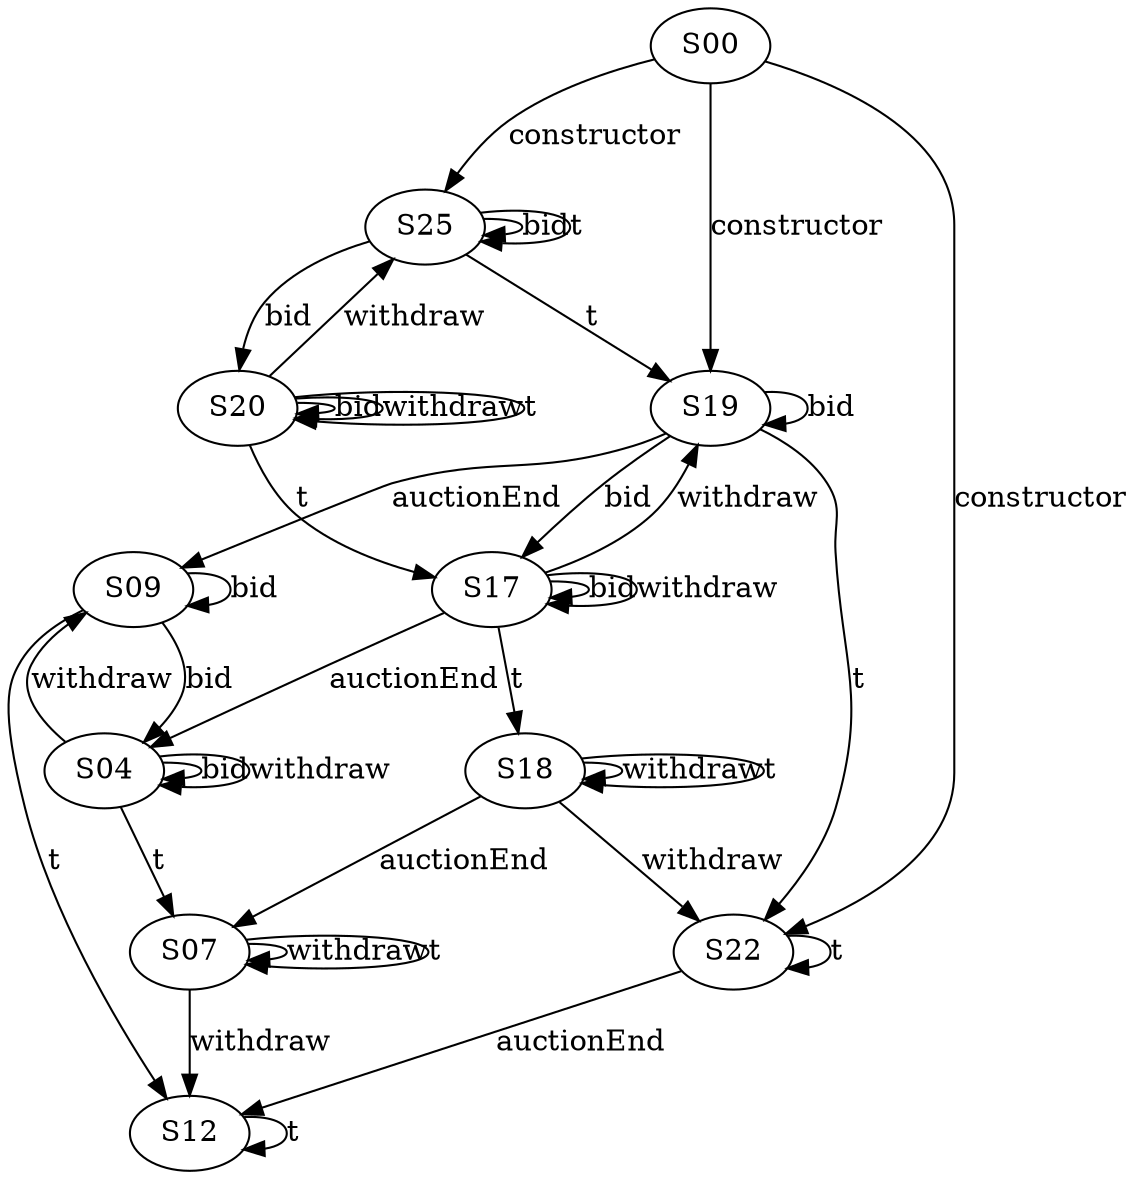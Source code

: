 digraph {

S00->S19 [label="constructor", style="", color="black"]
S00->S22 [label="constructor", style="", color="black"]
S00->S25 [label="constructor", style="", color="black"]
S04->S04 [label="bid", style="", color="black"]
S09->S04 [label="bid", style="", color="black"]
S09->S09 [label="bid", style="", color="black"]
S04->S04 [label="withdraw", style="", color="black"]
S04->S09 [label="withdraw", style="", color="black"]
S07->S07 [label="withdraw", style="", color="black"]
S07->S12 [label="withdraw", style="", color="black"]
S04->S07 [label="t", style="", color="black"]
S07->S07 [label="t", style="", color="black"]
S09->S12 [label="t", style="", color="black"]
S12->S12 [label="t", style="", color="black"]
S17->S17 [label="bid", style="", color="black"]
S19->S17 [label="bid", style="", color="black"]
S19->S19 [label="bid", style="", color="black"]
S20->S20 [label="bid", style="", color="black"]
S17->S17 [label="withdraw", style="", color="black"]
S17->S19 [label="withdraw", style="", color="black"]
S18->S18 [label="withdraw", style="", color="black"]
S18->S22 [label="withdraw", style="", color="black"]
S20->S20 [label="withdraw", style="", color="black"]
S20->S25 [label="withdraw", style="", color="black"]
S17->S04 [label="auctionEnd", style="", color="black"]
S18->S07 [label="auctionEnd", style="", color="black"]
S19->S09 [label="auctionEnd", style="", color="black"]
S22->S12 [label="auctionEnd", style="", color="black"]
S17->S18 [label="t", style="", color="black"]
S18->S18 [label="t", style="", color="black"]
S19->S22 [label="t", style="", color="black"]
S20->S17 [label="t", style="", color="black"]
S20->S20 [label="t", style="", color="black"]
S22->S22 [label="t", style="", color="black"]
S25->S20 [label="bid", style="", color="black"]
S25->S25 [label="bid", style="", color="black"]
S25->S19 [label="t", style="", color="black"]
S25->S25 [label="t", style="", color="black"]
}